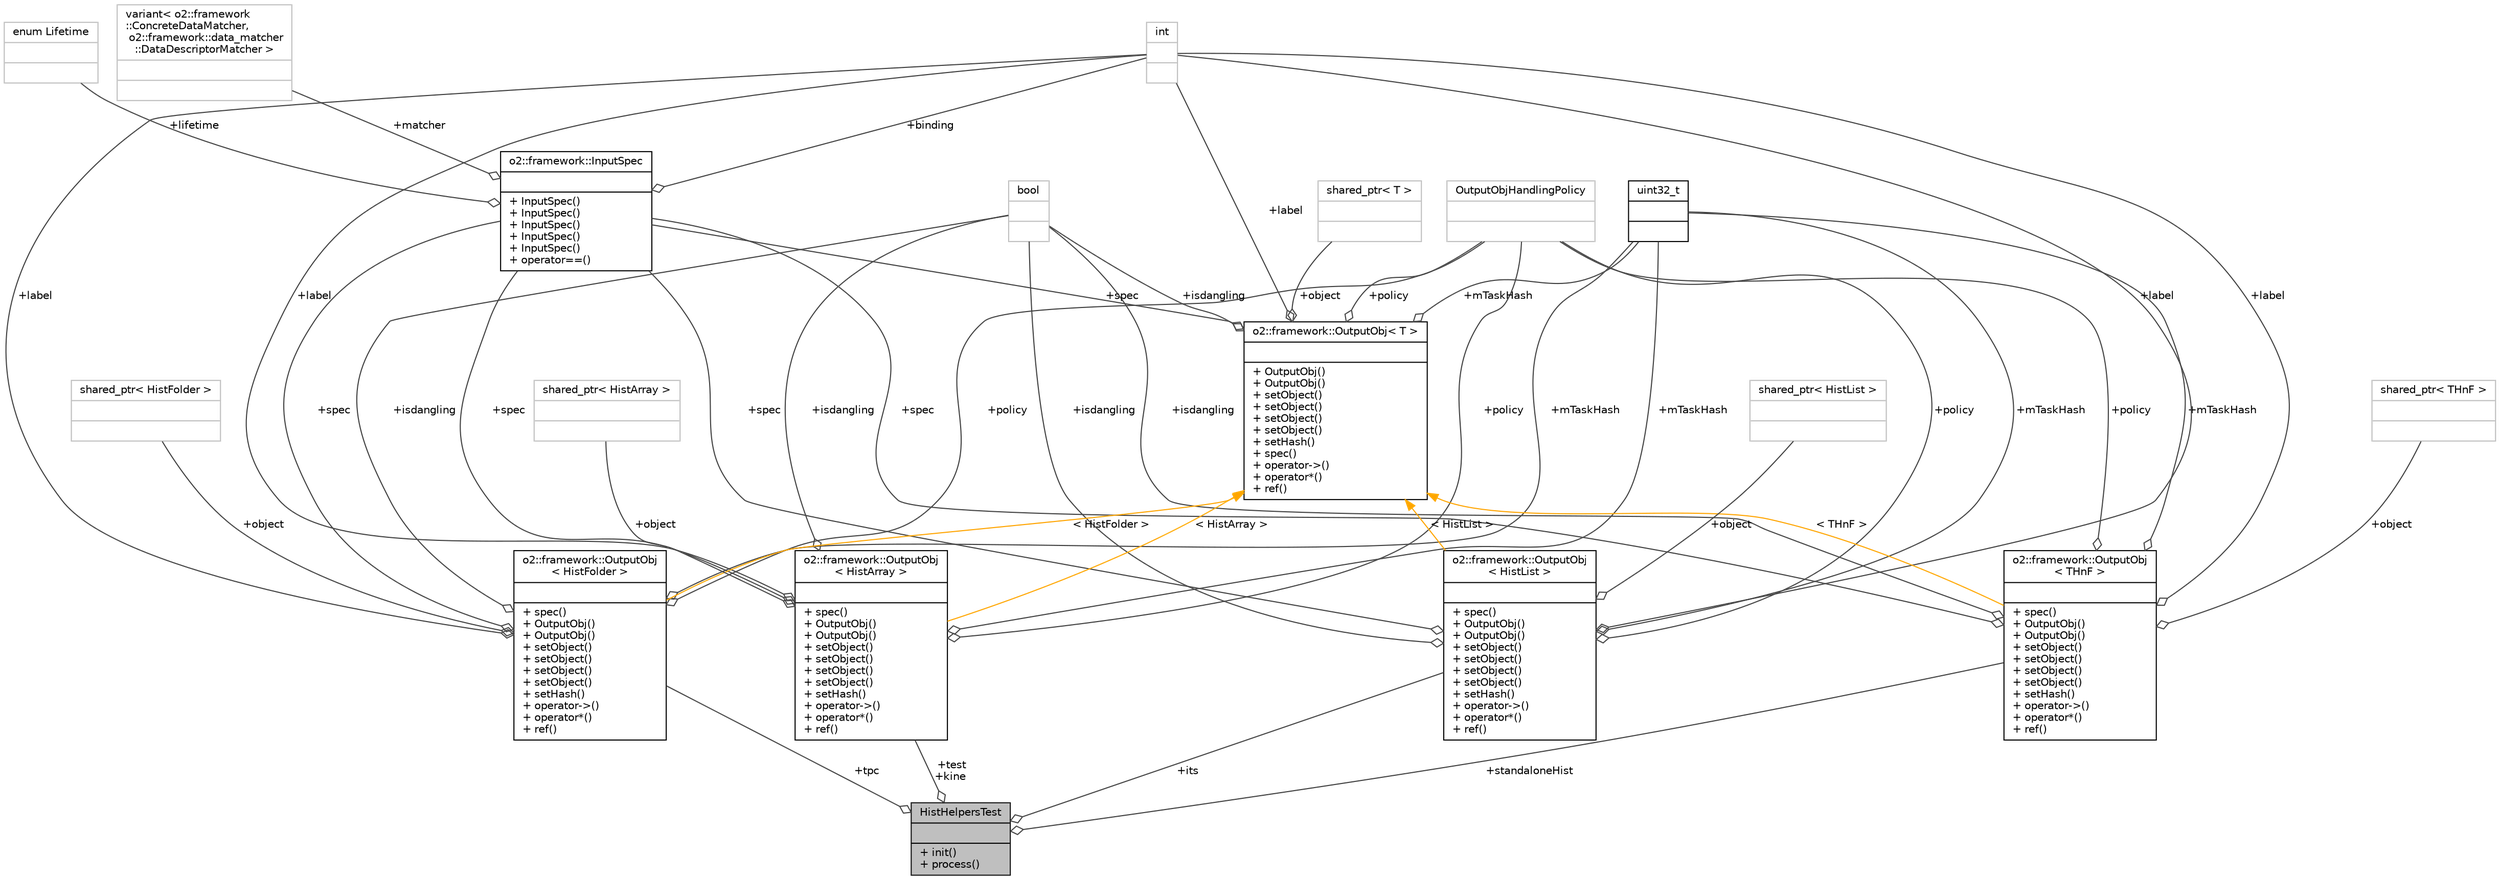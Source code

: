 digraph "HistHelpersTest"
{
 // INTERACTIVE_SVG=YES
  bgcolor="transparent";
  edge [fontname="Helvetica",fontsize="10",labelfontname="Helvetica",labelfontsize="10"];
  node [fontname="Helvetica",fontsize="10",shape=record];
  Node1 [label="{HistHelpersTest\n||+ init()\l+ process()\l}",height=0.2,width=0.4,color="black", fillcolor="grey75", style="filled", fontcolor="black"];
  Node2 -> Node1 [color="grey25",fontsize="10",style="solid",label=" +tpc" ,arrowhead="odiamond",fontname="Helvetica"];
  Node2 [label="{o2::framework::OutputObj\l\< HistFolder \>\n||+ spec()\l+ OutputObj()\l+ OutputObj()\l+ setObject()\l+ setObject()\l+ setObject()\l+ setObject()\l+ setHash()\l+ operator-\>()\l+ operator*()\l+ ref()\l}",height=0.2,width=0.4,color="black",URL="$d4/d79/structo2_1_1framework_1_1OutputObj.html"];
  Node3 -> Node2 [color="grey25",fontsize="10",style="solid",label=" +policy" ,arrowhead="odiamond",fontname="Helvetica"];
  Node3 [label="{OutputObjHandlingPolicy\n||}",height=0.2,width=0.4,color="grey75"];
  Node4 -> Node2 [color="grey25",fontsize="10",style="solid",label=" +object" ,arrowhead="odiamond",fontname="Helvetica"];
  Node4 [label="{shared_ptr\< HistFolder \>\n||}",height=0.2,width=0.4,color="grey75"];
  Node5 -> Node2 [color="grey25",fontsize="10",style="solid",label=" +mTaskHash" ,arrowhead="odiamond",fontname="Helvetica"];
  Node5 [label="{uint32_t\n||}",height=0.2,width=0.4,color="black",URL="$d3/d87/classuint32__t.html"];
  Node6 -> Node2 [color="grey25",fontsize="10",style="solid",label=" +label" ,arrowhead="odiamond",fontname="Helvetica"];
  Node6 [label="{int\n||}",height=0.2,width=0.4,color="grey75"];
  Node7 -> Node2 [color="grey25",fontsize="10",style="solid",label=" +isdangling" ,arrowhead="odiamond",fontname="Helvetica"];
  Node7 [label="{bool\n||}",height=0.2,width=0.4,color="grey75"];
  Node8 -> Node2 [color="grey25",fontsize="10",style="solid",label=" +spec" ,arrowhead="odiamond",fontname="Helvetica"];
  Node8 [label="{o2::framework::InputSpec\n||+ InputSpec()\l+ InputSpec()\l+ InputSpec()\l+ InputSpec()\l+ InputSpec()\l+ operator==()\l}",height=0.2,width=0.4,color="black",URL="$da/d96/structo2_1_1framework_1_1InputSpec.html"];
  Node9 -> Node8 [color="grey25",fontsize="10",style="solid",label=" +lifetime" ,arrowhead="odiamond",fontname="Helvetica"];
  Node9 [label="{enum Lifetime\n||}",height=0.2,width=0.4,color="grey75"];
  Node10 -> Node8 [color="grey25",fontsize="10",style="solid",label=" +matcher" ,arrowhead="odiamond",fontname="Helvetica"];
  Node10 [label="{variant\< o2::framework\l::ConcreteDataMatcher,\l o2::framework::data_matcher\l::DataDescriptorMatcher \>\n||}",height=0.2,width=0.4,color="grey75"];
  Node6 -> Node8 [color="grey25",fontsize="10",style="solid",label=" +binding" ,arrowhead="odiamond",fontname="Helvetica"];
  Node11 -> Node2 [dir="back",color="orange",fontsize="10",style="solid",label=" \< HistFolder \>" ,fontname="Helvetica"];
  Node11 [label="{o2::framework::OutputObj\< T \>\n||+ OutputObj()\l+ OutputObj()\l+ setObject()\l+ setObject()\l+ setObject()\l+ setObject()\l+ setHash()\l+ spec()\l+ operator-\>()\l+ operator*()\l+ ref()\l}",height=0.2,width=0.4,color="black",URL="$d4/d79/structo2_1_1framework_1_1OutputObj.html"];
  Node3 -> Node11 [color="grey25",fontsize="10",style="solid",label=" +policy" ,arrowhead="odiamond",fontname="Helvetica"];
  Node5 -> Node11 [color="grey25",fontsize="10",style="solid",label=" +mTaskHash" ,arrowhead="odiamond",fontname="Helvetica"];
  Node6 -> Node11 [color="grey25",fontsize="10",style="solid",label=" +label" ,arrowhead="odiamond",fontname="Helvetica"];
  Node12 -> Node11 [color="grey25",fontsize="10",style="solid",label=" +object" ,arrowhead="odiamond",fontname="Helvetica"];
  Node12 [label="{shared_ptr\< T \>\n||}",height=0.2,width=0.4,color="grey75"];
  Node7 -> Node11 [color="grey25",fontsize="10",style="solid",label=" +isdangling" ,arrowhead="odiamond",fontname="Helvetica"];
  Node8 -> Node11 [color="grey25",fontsize="10",style="solid",label=" +spec" ,arrowhead="odiamond",fontname="Helvetica"];
  Node13 -> Node1 [color="grey25",fontsize="10",style="solid",label=" +test\n+kine" ,arrowhead="odiamond",fontname="Helvetica"];
  Node13 [label="{o2::framework::OutputObj\l\< HistArray \>\n||+ spec()\l+ OutputObj()\l+ OutputObj()\l+ setObject()\l+ setObject()\l+ setObject()\l+ setObject()\l+ setHash()\l+ operator-\>()\l+ operator*()\l+ ref()\l}",height=0.2,width=0.4,color="black",URL="$d4/d79/structo2_1_1framework_1_1OutputObj.html"];
  Node3 -> Node13 [color="grey25",fontsize="10",style="solid",label=" +policy" ,arrowhead="odiamond",fontname="Helvetica"];
  Node14 -> Node13 [color="grey25",fontsize="10",style="solid",label=" +object" ,arrowhead="odiamond",fontname="Helvetica"];
  Node14 [label="{shared_ptr\< HistArray \>\n||}",height=0.2,width=0.4,color="grey75"];
  Node5 -> Node13 [color="grey25",fontsize="10",style="solid",label=" +mTaskHash" ,arrowhead="odiamond",fontname="Helvetica"];
  Node6 -> Node13 [color="grey25",fontsize="10",style="solid",label=" +label" ,arrowhead="odiamond",fontname="Helvetica"];
  Node7 -> Node13 [color="grey25",fontsize="10",style="solid",label=" +isdangling" ,arrowhead="odiamond",fontname="Helvetica"];
  Node8 -> Node13 [color="grey25",fontsize="10",style="solid",label=" +spec" ,arrowhead="odiamond",fontname="Helvetica"];
  Node11 -> Node13 [dir="back",color="orange",fontsize="10",style="solid",label=" \< HistArray \>" ,fontname="Helvetica"];
  Node15 -> Node1 [color="grey25",fontsize="10",style="solid",label=" +its" ,arrowhead="odiamond",fontname="Helvetica"];
  Node15 [label="{o2::framework::OutputObj\l\< HistList \>\n||+ spec()\l+ OutputObj()\l+ OutputObj()\l+ setObject()\l+ setObject()\l+ setObject()\l+ setObject()\l+ setHash()\l+ operator-\>()\l+ operator*()\l+ ref()\l}",height=0.2,width=0.4,color="black",URL="$d4/d79/structo2_1_1framework_1_1OutputObj.html"];
  Node3 -> Node15 [color="grey25",fontsize="10",style="solid",label=" +policy" ,arrowhead="odiamond",fontname="Helvetica"];
  Node5 -> Node15 [color="grey25",fontsize="10",style="solid",label=" +mTaskHash" ,arrowhead="odiamond",fontname="Helvetica"];
  Node6 -> Node15 [color="grey25",fontsize="10",style="solid",label=" +label" ,arrowhead="odiamond",fontname="Helvetica"];
  Node7 -> Node15 [color="grey25",fontsize="10",style="solid",label=" +isdangling" ,arrowhead="odiamond",fontname="Helvetica"];
  Node8 -> Node15 [color="grey25",fontsize="10",style="solid",label=" +spec" ,arrowhead="odiamond",fontname="Helvetica"];
  Node16 -> Node15 [color="grey25",fontsize="10",style="solid",label=" +object" ,arrowhead="odiamond",fontname="Helvetica"];
  Node16 [label="{shared_ptr\< HistList \>\n||}",height=0.2,width=0.4,color="grey75"];
  Node11 -> Node15 [dir="back",color="orange",fontsize="10",style="solid",label=" \< HistList \>" ,fontname="Helvetica"];
  Node17 -> Node1 [color="grey25",fontsize="10",style="solid",label=" +standaloneHist" ,arrowhead="odiamond",fontname="Helvetica"];
  Node17 [label="{o2::framework::OutputObj\l\< THnF \>\n||+ spec()\l+ OutputObj()\l+ OutputObj()\l+ setObject()\l+ setObject()\l+ setObject()\l+ setObject()\l+ setHash()\l+ operator-\>()\l+ operator*()\l+ ref()\l}",height=0.2,width=0.4,color="black",URL="$d4/d79/structo2_1_1framework_1_1OutputObj.html"];
  Node3 -> Node17 [color="grey25",fontsize="10",style="solid",label=" +policy" ,arrowhead="odiamond",fontname="Helvetica"];
  Node18 -> Node17 [color="grey25",fontsize="10",style="solid",label=" +object" ,arrowhead="odiamond",fontname="Helvetica"];
  Node18 [label="{shared_ptr\< THnF \>\n||}",height=0.2,width=0.4,color="grey75"];
  Node5 -> Node17 [color="grey25",fontsize="10",style="solid",label=" +mTaskHash" ,arrowhead="odiamond",fontname="Helvetica"];
  Node6 -> Node17 [color="grey25",fontsize="10",style="solid",label=" +label" ,arrowhead="odiamond",fontname="Helvetica"];
  Node7 -> Node17 [color="grey25",fontsize="10",style="solid",label=" +isdangling" ,arrowhead="odiamond",fontname="Helvetica"];
  Node8 -> Node17 [color="grey25",fontsize="10",style="solid",label=" +spec" ,arrowhead="odiamond",fontname="Helvetica"];
  Node11 -> Node17 [dir="back",color="orange",fontsize="10",style="solid",label=" \< THnF \>" ,fontname="Helvetica"];
}
